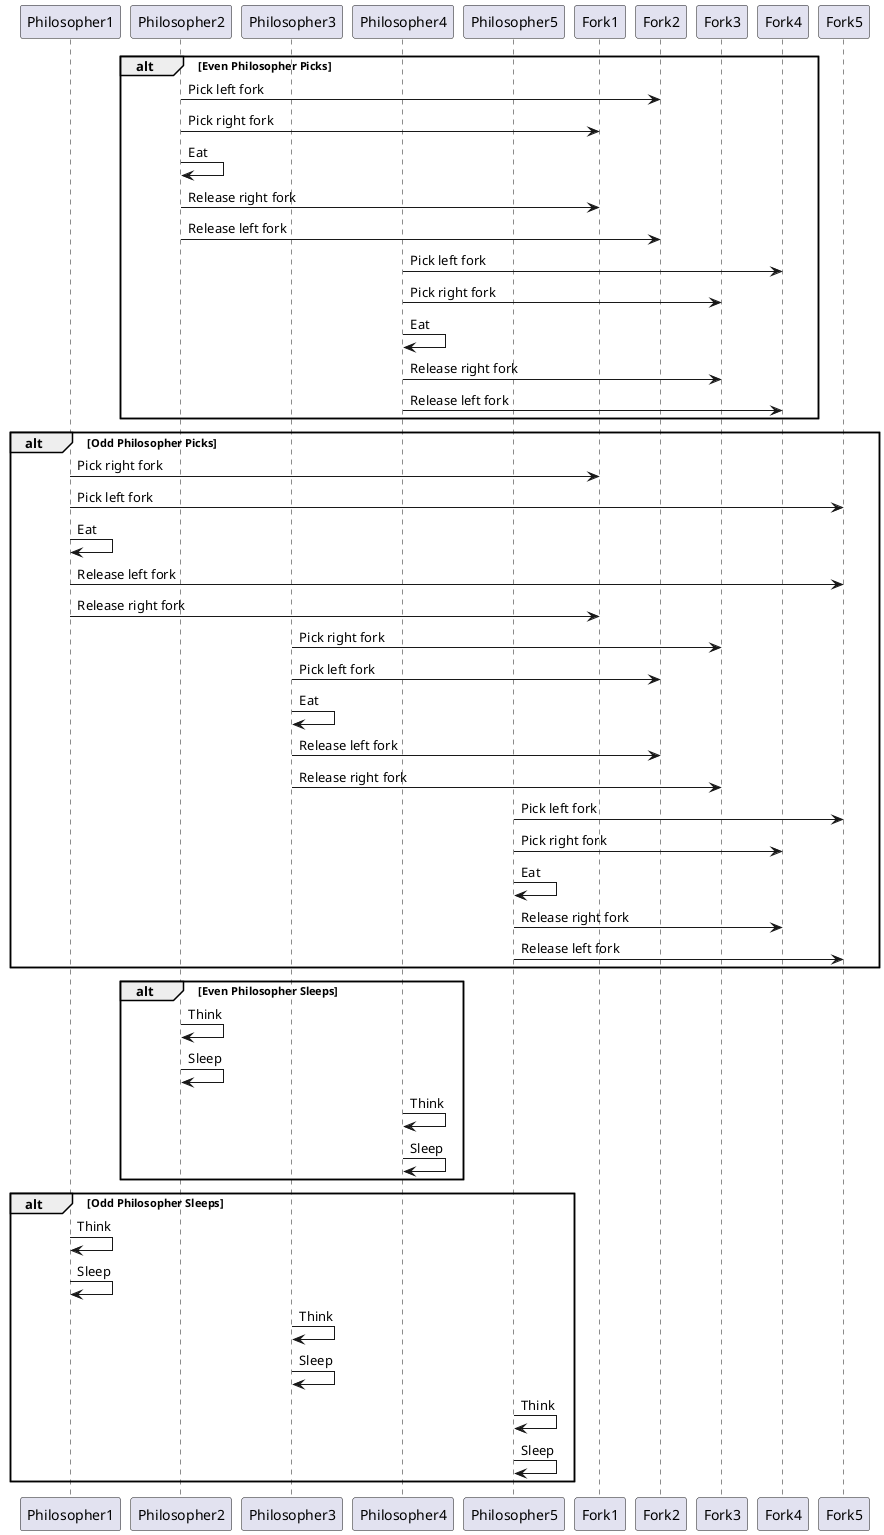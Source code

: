 
                    ┌────────────┐          ┌────────────┐          ┌────────────┐          ┌────────────┐          ┌────────────┐          ┌─────┐          ┌─────┐          ┌─────┐          ┌─────┐          ┌─────┐
                    │Philosopher1│          │Philosopher2│          │Philosopher3│          │Philosopher4│          │Philosopher5│          │Fork1│          │Fork2│          │Fork3│          │Fork4│          │Fork5│
                    └─────┬──────┘          └─────┬──────┘          └─────┬──────┘          └─────┬──────┘          └─────┬──────┘          └──┬──┘          └──┬──┘          └──┬──┘          └──┬──┘          └──┬──┘
                          │                       │                       │                       │                       │                    │                │                │                │                │
                          │       ╔══════╤════════╪═══════════════════════╪═══════════════════════╪═══════════════════════╪════════════════════╪════════════════╪════════════════╪════════════════╪════════════╗   │
                          │       ║ ALT  │  Even Philosopher Picks        │                       │                       │                    │                │                │                │            ║   │
                          │       ╟──────┘        │                       │                       │                       │                    │                │                │                │            ║   │
                          │       ║               │                       │                       Pick left fork          │                    │                │                │                │            ║   │
                          │       ║               │ ───────────────────────────────────────────────────────────────────────────────────────────────────────────>│                │                │            ║   │
                          │       ║               │                       │                       │                       │                    │                │                │                │            ║   │
                          │       ║               │                       │              Pick right fork                  │                    │                │                │                │            ║   │
                          │       ║               │ ──────────────────────────────────────────────────────────────────────────────────────────>│                │                │                │            ║   │
                          │       ║               │                       │                       │                       │                    │                │                │                │            ║   │
                          │       ║               │────┐                  │                       │                       │                    │                │                │                │            ║   │
                          │       ║               │    │ Eat              │                       │                       │                    │                │                │                │            ║   │
                          │       ║               │<───┘                  │                       │                       │                    │                │                │                │            ║   │
                          │       ║               │                       │                       │                       │                    │                │                │                │            ║   │
                          │       ║               │                       │             Release right fork                │                    │                │                │                │            ║   │
                          │       ║               │ ──────────────────────────────────────────────────────────────────────────────────────────>│                │                │                │            ║   │
                          │       ║               │                       │                       │                       │                    │                │                │                │            ║   │
                          │       ║               │                       │                      Release left fork        │                    │                │                │                │            ║   │
                          │       ║               │ ───────────────────────────────────────────────────────────────────────────────────────────────────────────>│                │                │            ║   │
                          │       ║               │                       │                       │                       │                    │                │                │                │            ║   │
                          │       ║               │                       │                       │                       │                Pick left fork       │                │                │            ║   │
                          │       ║               │                       │                       │ ─────────────────────────────────────────────────────────────────────────────────────────────>│            ║   │
                          │       ║               │                       │                       │                       │                    │                │                │                │            ║   │
                          │       ║               │                       │                       │                       │       Pick right fork               │                │                │            ║   │
                          │       ║               │                       │                       │ ────────────────────────────────────────────────────────────────────────────>│                │            ║   │
                          │       ║               │                       │                       │                       │                    │                │                │                │            ║   │
                          │       ║               │                       │                       │────┐                  │                    │                │                │                │            ║   │
                          │       ║               │                       │                       │    │ Eat              │                    │                │                │                │            ║   │
                          │       ║               │                       │                       │<───┘                  │                    │                │                │                │            ║   │
                          │       ║               │                       │                       │                       │                    │                │                │                │            ║   │
                          │       ║               │                       │                       │                       │      Release right fork             │                │                │            ║   │
                          │       ║               │                       │                       │ ────────────────────────────────────────────────────────────────────────────>│                │            ║   │
                          │       ║               │                       │                       │                       │                    │                │                │                │            ║   │
                          │       ║               │                       │                       │                       │               Release left fork     │                │                │            ║   │
                          │       ║               │                       │                       │ ─────────────────────────────────────────────────────────────────────────────────────────────>│            ║   │
                          │       ╚═══════════════╪═══════════════════════╪═══════════════════════╪═══════════════════════╪════════════════════╪════════════════╪════════════════╪════════════════╪════════════╝   │
                          │                       │                       │                       │                       │                    │                │                │                │                │
                          │                       │                       │                       │                       │                    │                │                │                │                │
          ╔══════╤════════╪═══════════════════════╪═══════════════════════╪═══════════════════════╪═══════════════════════╪════════════════════╪════════════════╪════════════════╪════════════════╪════════════════╪════════════╗
          ║ ALT  │  Odd Philosopher Picks         │                       │                       │                       │                    │                │                │                │                │            ║
          ╟──────┘        │                       │                       │                       │                       │                    │                │                │                │                │            ║
          ║               │                       │                       │  Pick right fork      │                       │                    │                │                │                │                │            ║
          ║               │ ──────────────────────────────────────────────────────────────────────────────────────────────────────────────────>│                │                │                │                │            ║
          ║               │                       │                       │                       │                       │                    │                │                │                │                │            ║
          ║               │                       │                       │                       │             Pick left fork                 │                │                │                │                │            ║
          ║               │ ──────────────────────────────────────────────────────────────────────────────────────────────────────────────────────────────────────────────────────────────────────────────────────>│            ║
          ║               │                       │                       │                       │                       │                    │                │                │                │                │            ║
          ║               │────┐                  │                       │                       │                       │                    │                │                │                │                │            ║
          ║               │    │ Eat              │                       │                       │                       │                    │                │                │                │                │            ║
          ║               │<───┘                  │                       │                       │                       │                    │                │                │                │                │            ║
          ║               │                       │                       │                       │                       │                    │                │                │                │                │            ║
          ║               │                       │                       │                       │           Release left fork                │                │                │                │                │            ║
          ║               │ ──────────────────────────────────────────────────────────────────────────────────────────────────────────────────────────────────────────────────────────────────────────────────────>│            ║
          ║               │                       │                       │                       │                       │                    │                │                │                │                │            ║
          ║               │                       │                       │ Release right fork    │                       │                    │                │                │                │                │            ║
          ║               │ ──────────────────────────────────────────────────────────────────────────────────────────────────────────────────>│                │                │                │                │            ║
          ║               │                       │                       │                       │                       │                    │                │                │                │                │            ║
          ║               │                       │                       │                       │                   Pick right fork          │                │                │                │                │            ║
          ║               │                       │                       │ ────────────────────────────────────────────────────────────────────────────────────────────────────>│                │                │            ║
          ║               │                       │                       │                       │                       │                    │                │                │                │                │            ║
          ║               │                       │                       │                       │           Pick left fork                   │                │                │                │                │            ║
          ║               │                       │                       │ ───────────────────────────────────────────────────────────────────────────────────>│                │                │                │            ║
          ║               │                       │                       │                       │                       │                    │                │                │                │                │            ║
          ║               │                       │                       │────┐                  │                       │                    │                │                │                │                │            ║
          ║               │                       │                       │    │ Eat              │                       │                    │                │                │                │                │            ║
          ║               │                       │                       │<───┘                  │                       │                    │                │                │                │                │            ║
          ║               │                       │                       │                       │                       │                    │                │                │                │                │            ║
          ║               │                       │                       │                       │          Release left fork                 │                │                │                │                │            ║
          ║               │                       │                       │ ───────────────────────────────────────────────────────────────────────────────────>│                │                │                │            ║
          ║               │                       │                       │                       │                       │                    │                │                │                │                │            ║
          ║               │                       │                       │                       │                  Release right fork        │                │                │                │                │            ║
          ║               │                       │                       │ ────────────────────────────────────────────────────────────────────────────────────────────────────>│                │                │            ║
          ║               │                       │                       │                       │                       │                    │                │                │                │                │            ║
          ║               │                       │                       │                       │                       │                    │                Pick left fork   │                │                │            ║
          ║               │                       │                       │                       │                       │ ──────────────────────────────────────────────────────────────────────────────────────>│            ║
          ║               │                       │                       │                       │                       │                    │                │                │                │                │            ║
          ║               │                       │                       │                       │                       │                    │       Pick right fork           │                │                │            ║
          ║               │                       │                       │                       │                       │ ─────────────────────────────────────────────────────────────────────>│                │            ║
          ║               │                       │                       │                       │                       │                    │                │                │                │                │            ║
          ║               │                       │                       │                       │                       │────┐               │                │                │                │                │            ║
          ║               │                       │                       │                       │                       │    │ Eat           │                │                │                │                │            ║
          ║               │                       │                       │                       │                       │<───┘               │                │                │                │                │            ║
          ║               │                       │                       │                       │                       │                    │                │                │                │                │            ║
          ║               │                       │                       │                       │                       │                    │     Release right fork          │                │                │            ║
          ║               │                       │                       │                       │                       │ ─────────────────────────────────────────────────────────────────────>│                │            ║
          ║               │                       │                       │                       │                       │                    │                │                │                │                │            ║
          ║               │                       │                       │                       │                       │                    │              Release left fork  │                │                │            ║
          ║               │                       │                       │                       │                       │ ──────────────────────────────────────────────────────────────────────────────────────>│            ║
          ╚═══════════════╪═══════════════════════╪═══════════════════════╪═══════════════════════╪═══════════════════════╪════════════════════╪════════════════╪════════════════╪════════════════╪════════════════╪════════════╝
                          │                       │                       │                       │                       │                    │                │                │                │                │
                          │                       │                       │                       │                       │                    │                │                │                │                │
                          │       ╔══════╤════════╪═══════════════════════╪═══════════════════════╪════════════════╗      │                    │                │                │                │                │
                          │       ║ ALT  │  Even Philosopher Sleeps       │                       │                ║      │                    │                │                │                │                │
                          │       ╟──────┘        │                       │                       │                ║      │                    │                │                │                │                │
                          │       ║               │────┐                  │                       │                ║      │                    │                │                │                │                │
                          │       ║               │    │ Think            │                       │                ║      │                    │                │                │                │                │
                          │       ║               │<───┘                  │                       │                ║      │                    │                │                │                │                │
                          │       ║               │                       │                       │                ║      │                    │                │                │                │                │
                          │       ║               │────┐                  │                       │                ║      │                    │                │                │                │                │
                          │       ║               │    │ Sleep            │                       │                ║      │                    │                │                │                │                │
                          │       ║               │<───┘                  │                       │                ║      │                    │                │                │                │                │
                          │       ║               │                       │                       │                ║      │                    │                │                │                │                │
                          │       ║               │                       │                       │────┐           ║      │                    │                │                │                │                │
                          │       ║               │                       │                       │    │ Think     ║      │                    │                │                │                │                │
                          │       ║               │                       │                       │<───┘           ║      │                    │                │                │                │                │
                          │       ║               │                       │                       │                ║      │                    │                │                │                │                │
                          │       ║               │                       │                       │────┐           ║      │                    │                │                │                │                │
                          │       ║               │                       │                       │    │ Sleep     ║      │                    │                │                │                │                │
                          │       ║               │                       │                       │<───┘           ║      │                    │                │                │                │                │
                          │       ╚═══════════════╪═══════════════════════╪═══════════════════════╪════════════════╝      │                    │                │                │                │                │
                          │                       │                       │                       │                       │                    │                │                │                │                │
                          │                       │                       │                       │                       │                    │                │                │                │                │
          ╔══════╤════════╪═══════════════════════╪═══════════════════════╪═══════════════════════╪═══════════════════════╪════════════════╗   │                │                │                │                │
          ║ ALT  │  Odd Philosopher Sleeps        │                       │                       │                       │                ║   │                │                │                │                │
          ╟──────┘        │                       │                       │                       │                       │                ║   │                │                │                │                │
          ║               │────┐                  │                       │                       │                       │                ║   │                │                │                │                │
          ║               │    │ Think            │                       │                       │                       │                ║   │                │                │                │                │
          ║               │<───┘                  │                       │                       │                       │                ║   │                │                │                │                │
          ║               │                       │                       │                       │                       │                ║   │                │                │                │                │
          ║               │────┐                  │                       │                       │                       │                ║   │                │                │                │                │
          ║               │    │ Sleep            │                       │                       │                       │                ║   │                │                │                │                │
          ║               │<───┘                  │                       │                       │                       │                ║   │                │                │                │                │
          ║               │                       │                       │                       │                       │                ║   │                │                │                │                │
          ║               │                       │                       │────┐                  │                       │                ║   │                │                │                │                │
          ║               │                       │                       │    │ Think            │                       │                ║   │                │                │                │                │
          ║               │                       │                       │<───┘                  │                       │                ║   │                │                │                │                │
          ║               │                       │                       │                       │                       │                ║   │                │                │                │                │
          ║               │                       │                       │────┐                  │                       │                ║   │                │                │                │                │
          ║               │                       │                       │    │ Sleep            │                       │                ║   │                │                │                │                │
          ║               │                       │                       │<───┘                  │                       │                ║   │                │                │                │                │
          ║               │                       │                       │                       │                       │                ║   │                │                │                │                │
          ║               │                       │                       │                       │                       │────┐           ║   │                │                │                │                │
          ║               │                       │                       │                       │                       │    │ Think     ║   │                │                │                │                │
          ║               │                       │                       │                       │                       │<───┘           ║   │                │                │                │                │
          ║               │                       │                       │                       │                       │                ║   │                │                │                │                │
          ║               │                       │                       │                       │                       │────┐           ║   │                │                │                │                │
          ║               │                       │                       │                       │                       │    │ Sleep     ║   │                │                │                │                │
          ║               │                       │                       │                       │                       │<───┘           ║   │                │                │                │                │
          ╚═══════════════╪═══════════════════════╪═══════════════════════╪═══════════════════════╪═══════════════════════╪════════════════╝   │                │                │                │                │
                    ┌─────┴──────┐          ┌─────┴──────┐          ┌─────┴──────┐          ┌─────┴──────┐          ┌─────┴──────┐          ┌──┴──┐          ┌──┴──┐          ┌──┴──┐          ┌──┴──┐          ┌──┴──┐
                    │Philosopher1│          │Philosopher2│          │Philosopher3│          │Philosopher4│          │Philosopher5│          │Fork1│          │Fork2│          │Fork3│          │Fork4│          │Fork5│
                    └────────────┘          └────────────┘          └────────────┘          └────────────┘          └────────────┘          └─────┘          └─────┘          └─────┘          └─────┘          └─────┘

@startuml
participant Philosopher1 as P1
participant Philosopher2 as P2
participant Philosopher3 as P3
participant Philosopher4 as P4
participant Philosopher5 as P5
participant Fork1 as F1
participant Fork2 as F2
participant Fork3 as F3
participant Fork4 as F4
participant Fork5 as F5

alt Even Philosopher Picks
    P2 -> F2: Pick left fork
    P2 -> F1: Pick right fork
    P2 -> P2: Eat
    P2 -> F1: Release right fork
    P2 -> F2: Release left fork

    P4 -> F4: Pick left fork
    P4 -> F3: Pick right fork
    P4 -> P4: Eat
    P4 -> F3: Release right fork
    P4 -> F4: Release left fork
end

alt Odd Philosopher Picks
    P1 -> F1: Pick right fork
    P1 -> F5: Pick left fork
    P1 -> P1: Eat
    P1 -> F5: Release left fork
    P1 -> F1: Release right fork

    P3 -> F3: Pick right fork
    P3 -> F2: Pick left fork
    P3 -> P3: Eat
    P3 -> F2: Release left fork
    P3 -> F3: Release right fork

    P5 -> F5: Pick left fork
    P5 -> F4: Pick right fork
    P5 -> P5: Eat
    P5 -> F4: Release right fork
    P5 -> F5: Release left fork
end

alt Even Philosopher Sleeps
    P2 -> P2: Think
    P2 -> P2: Sleep

    P4 -> P4: Think
    P4 -> P4: Sleep
end

alt Odd Philosopher Sleeps
    P1 -> P1: Think
    P1 -> P1: Sleep

    P3 -> P3: Think
    P3 -> P3: Sleep

    P5 -> P5: Think
    P5 -> P5: Sleep
end

@enduml

